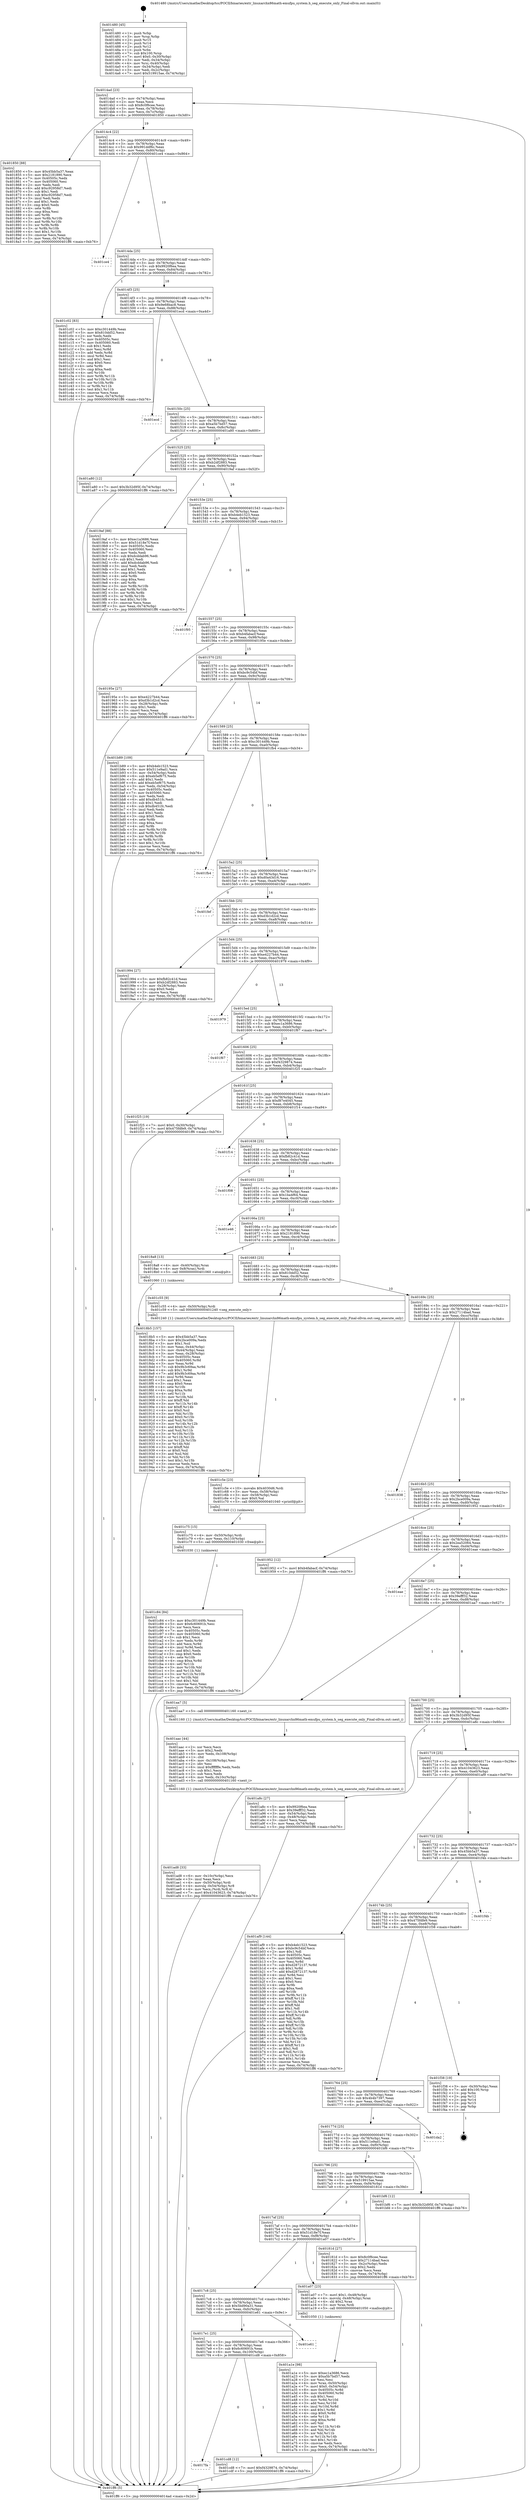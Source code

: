 digraph "0x401480" {
  label = "0x401480 (/mnt/c/Users/mathe/Desktop/tcc/POCII/binaries/extr_linuxarchx86math-emufpu_system.h_seg_execute_only_Final-ollvm.out::main(0))"
  labelloc = "t"
  node[shape=record]

  Entry [label="",width=0.3,height=0.3,shape=circle,fillcolor=black,style=filled]
  "0x4014ad" [label="{
     0x4014ad [23]\l
     | [instrs]\l
     &nbsp;&nbsp;0x4014ad \<+3\>: mov -0x74(%rbp),%eax\l
     &nbsp;&nbsp;0x4014b0 \<+2\>: mov %eax,%ecx\l
     &nbsp;&nbsp;0x4014b2 \<+6\>: sub $0x8c0f6cee,%ecx\l
     &nbsp;&nbsp;0x4014b8 \<+3\>: mov %eax,-0x78(%rbp)\l
     &nbsp;&nbsp;0x4014bb \<+3\>: mov %ecx,-0x7c(%rbp)\l
     &nbsp;&nbsp;0x4014be \<+6\>: je 0000000000401850 \<main+0x3d0\>\l
  }"]
  "0x401850" [label="{
     0x401850 [88]\l
     | [instrs]\l
     &nbsp;&nbsp;0x401850 \<+5\>: mov $0x45bb5a37,%eax\l
     &nbsp;&nbsp;0x401855 \<+5\>: mov $0x2181890,%ecx\l
     &nbsp;&nbsp;0x40185a \<+7\>: mov 0x40505c,%edx\l
     &nbsp;&nbsp;0x401861 \<+7\>: mov 0x405060,%esi\l
     &nbsp;&nbsp;0x401868 \<+2\>: mov %edx,%edi\l
     &nbsp;&nbsp;0x40186a \<+6\>: add $0xc92958d7,%edi\l
     &nbsp;&nbsp;0x401870 \<+3\>: sub $0x1,%edi\l
     &nbsp;&nbsp;0x401873 \<+6\>: sub $0xc92958d7,%edi\l
     &nbsp;&nbsp;0x401879 \<+3\>: imul %edi,%edx\l
     &nbsp;&nbsp;0x40187c \<+3\>: and $0x1,%edx\l
     &nbsp;&nbsp;0x40187f \<+3\>: cmp $0x0,%edx\l
     &nbsp;&nbsp;0x401882 \<+4\>: sete %r8b\l
     &nbsp;&nbsp;0x401886 \<+3\>: cmp $0xa,%esi\l
     &nbsp;&nbsp;0x401889 \<+4\>: setl %r9b\l
     &nbsp;&nbsp;0x40188d \<+3\>: mov %r8b,%r10b\l
     &nbsp;&nbsp;0x401890 \<+3\>: and %r9b,%r10b\l
     &nbsp;&nbsp;0x401893 \<+3\>: xor %r9b,%r8b\l
     &nbsp;&nbsp;0x401896 \<+3\>: or %r8b,%r10b\l
     &nbsp;&nbsp;0x401899 \<+4\>: test $0x1,%r10b\l
     &nbsp;&nbsp;0x40189d \<+3\>: cmovne %ecx,%eax\l
     &nbsp;&nbsp;0x4018a0 \<+3\>: mov %eax,-0x74(%rbp)\l
     &nbsp;&nbsp;0x4018a3 \<+5\>: jmp 0000000000401ff6 \<main+0xb76\>\l
  }"]
  "0x4014c4" [label="{
     0x4014c4 [22]\l
     | [instrs]\l
     &nbsp;&nbsp;0x4014c4 \<+5\>: jmp 00000000004014c9 \<main+0x49\>\l
     &nbsp;&nbsp;0x4014c9 \<+3\>: mov -0x78(%rbp),%eax\l
     &nbsp;&nbsp;0x4014cc \<+5\>: sub $0x991ddf6c,%eax\l
     &nbsp;&nbsp;0x4014d1 \<+3\>: mov %eax,-0x80(%rbp)\l
     &nbsp;&nbsp;0x4014d4 \<+6\>: je 0000000000401ce4 \<main+0x864\>\l
  }"]
  Exit [label="",width=0.3,height=0.3,shape=circle,fillcolor=black,style=filled,peripheries=2]
  "0x401ce4" [label="{
     0x401ce4\l
  }", style=dashed]
  "0x4014da" [label="{
     0x4014da [25]\l
     | [instrs]\l
     &nbsp;&nbsp;0x4014da \<+5\>: jmp 00000000004014df \<main+0x5f\>\l
     &nbsp;&nbsp;0x4014df \<+3\>: mov -0x78(%rbp),%eax\l
     &nbsp;&nbsp;0x4014e2 \<+5\>: sub $0x9920f6ea,%eax\l
     &nbsp;&nbsp;0x4014e7 \<+6\>: mov %eax,-0x84(%rbp)\l
     &nbsp;&nbsp;0x4014ed \<+6\>: je 0000000000401c02 \<main+0x782\>\l
  }"]
  "0x4017fa" [label="{
     0x4017fa\l
  }", style=dashed]
  "0x401c02" [label="{
     0x401c02 [83]\l
     | [instrs]\l
     &nbsp;&nbsp;0x401c02 \<+5\>: mov $0xc301449b,%eax\l
     &nbsp;&nbsp;0x401c07 \<+5\>: mov $0x810dd52,%ecx\l
     &nbsp;&nbsp;0x401c0c \<+2\>: xor %edx,%edx\l
     &nbsp;&nbsp;0x401c0e \<+7\>: mov 0x40505c,%esi\l
     &nbsp;&nbsp;0x401c15 \<+7\>: mov 0x405060,%edi\l
     &nbsp;&nbsp;0x401c1c \<+3\>: sub $0x1,%edx\l
     &nbsp;&nbsp;0x401c1f \<+3\>: mov %esi,%r8d\l
     &nbsp;&nbsp;0x401c22 \<+3\>: add %edx,%r8d\l
     &nbsp;&nbsp;0x401c25 \<+4\>: imul %r8d,%esi\l
     &nbsp;&nbsp;0x401c29 \<+3\>: and $0x1,%esi\l
     &nbsp;&nbsp;0x401c2c \<+3\>: cmp $0x0,%esi\l
     &nbsp;&nbsp;0x401c2f \<+4\>: sete %r9b\l
     &nbsp;&nbsp;0x401c33 \<+3\>: cmp $0xa,%edi\l
     &nbsp;&nbsp;0x401c36 \<+4\>: setl %r10b\l
     &nbsp;&nbsp;0x401c3a \<+3\>: mov %r9b,%r11b\l
     &nbsp;&nbsp;0x401c3d \<+3\>: and %r10b,%r11b\l
     &nbsp;&nbsp;0x401c40 \<+3\>: xor %r10b,%r9b\l
     &nbsp;&nbsp;0x401c43 \<+3\>: or %r9b,%r11b\l
     &nbsp;&nbsp;0x401c46 \<+4\>: test $0x1,%r11b\l
     &nbsp;&nbsp;0x401c4a \<+3\>: cmovne %ecx,%eax\l
     &nbsp;&nbsp;0x401c4d \<+3\>: mov %eax,-0x74(%rbp)\l
     &nbsp;&nbsp;0x401c50 \<+5\>: jmp 0000000000401ff6 \<main+0xb76\>\l
  }"]
  "0x4014f3" [label="{
     0x4014f3 [25]\l
     | [instrs]\l
     &nbsp;&nbsp;0x4014f3 \<+5\>: jmp 00000000004014f8 \<main+0x78\>\l
     &nbsp;&nbsp;0x4014f8 \<+3\>: mov -0x78(%rbp),%eax\l
     &nbsp;&nbsp;0x4014fb \<+5\>: sub $0x9e68bac8,%eax\l
     &nbsp;&nbsp;0x401500 \<+6\>: mov %eax,-0x88(%rbp)\l
     &nbsp;&nbsp;0x401506 \<+6\>: je 0000000000401ecd \<main+0xa4d\>\l
  }"]
  "0x401cd8" [label="{
     0x401cd8 [12]\l
     | [instrs]\l
     &nbsp;&nbsp;0x401cd8 \<+7\>: movl $0xf4329874,-0x74(%rbp)\l
     &nbsp;&nbsp;0x401cdf \<+5\>: jmp 0000000000401ff6 \<main+0xb76\>\l
  }"]
  "0x401ecd" [label="{
     0x401ecd\l
  }", style=dashed]
  "0x40150c" [label="{
     0x40150c [25]\l
     | [instrs]\l
     &nbsp;&nbsp;0x40150c \<+5\>: jmp 0000000000401511 \<main+0x91\>\l
     &nbsp;&nbsp;0x401511 \<+3\>: mov -0x78(%rbp),%eax\l
     &nbsp;&nbsp;0x401514 \<+5\>: sub $0xa5b7bd57,%eax\l
     &nbsp;&nbsp;0x401519 \<+6\>: mov %eax,-0x8c(%rbp)\l
     &nbsp;&nbsp;0x40151f \<+6\>: je 0000000000401a80 \<main+0x600\>\l
  }"]
  "0x4017e1" [label="{
     0x4017e1 [25]\l
     | [instrs]\l
     &nbsp;&nbsp;0x4017e1 \<+5\>: jmp 00000000004017e6 \<main+0x366\>\l
     &nbsp;&nbsp;0x4017e6 \<+3\>: mov -0x78(%rbp),%eax\l
     &nbsp;&nbsp;0x4017e9 \<+5\>: sub $0x6c60691b,%eax\l
     &nbsp;&nbsp;0x4017ee \<+6\>: mov %eax,-0x100(%rbp)\l
     &nbsp;&nbsp;0x4017f4 \<+6\>: je 0000000000401cd8 \<main+0x858\>\l
  }"]
  "0x401a80" [label="{
     0x401a80 [12]\l
     | [instrs]\l
     &nbsp;&nbsp;0x401a80 \<+7\>: movl $0x3b32d95f,-0x74(%rbp)\l
     &nbsp;&nbsp;0x401a87 \<+5\>: jmp 0000000000401ff6 \<main+0xb76\>\l
  }"]
  "0x401525" [label="{
     0x401525 [25]\l
     | [instrs]\l
     &nbsp;&nbsp;0x401525 \<+5\>: jmp 000000000040152a \<main+0xaa\>\l
     &nbsp;&nbsp;0x40152a \<+3\>: mov -0x78(%rbp),%eax\l
     &nbsp;&nbsp;0x40152d \<+5\>: sub $0xb2df2883,%eax\l
     &nbsp;&nbsp;0x401532 \<+6\>: mov %eax,-0x90(%rbp)\l
     &nbsp;&nbsp;0x401538 \<+6\>: je 00000000004019af \<main+0x52f\>\l
  }"]
  "0x401e61" [label="{
     0x401e61\l
  }", style=dashed]
  "0x4019af" [label="{
     0x4019af [88]\l
     | [instrs]\l
     &nbsp;&nbsp;0x4019af \<+5\>: mov $0xec1a3686,%eax\l
     &nbsp;&nbsp;0x4019b4 \<+5\>: mov $0x51d18e7f,%ecx\l
     &nbsp;&nbsp;0x4019b9 \<+7\>: mov 0x40505c,%edx\l
     &nbsp;&nbsp;0x4019c0 \<+7\>: mov 0x405060,%esi\l
     &nbsp;&nbsp;0x4019c7 \<+2\>: mov %edx,%edi\l
     &nbsp;&nbsp;0x4019c9 \<+6\>: sub $0xdcddab96,%edi\l
     &nbsp;&nbsp;0x4019cf \<+3\>: sub $0x1,%edi\l
     &nbsp;&nbsp;0x4019d2 \<+6\>: add $0xdcddab96,%edi\l
     &nbsp;&nbsp;0x4019d8 \<+3\>: imul %edi,%edx\l
     &nbsp;&nbsp;0x4019db \<+3\>: and $0x1,%edx\l
     &nbsp;&nbsp;0x4019de \<+3\>: cmp $0x0,%edx\l
     &nbsp;&nbsp;0x4019e1 \<+4\>: sete %r8b\l
     &nbsp;&nbsp;0x4019e5 \<+3\>: cmp $0xa,%esi\l
     &nbsp;&nbsp;0x4019e8 \<+4\>: setl %r9b\l
     &nbsp;&nbsp;0x4019ec \<+3\>: mov %r8b,%r10b\l
     &nbsp;&nbsp;0x4019ef \<+3\>: and %r9b,%r10b\l
     &nbsp;&nbsp;0x4019f2 \<+3\>: xor %r9b,%r8b\l
     &nbsp;&nbsp;0x4019f5 \<+3\>: or %r8b,%r10b\l
     &nbsp;&nbsp;0x4019f8 \<+4\>: test $0x1,%r10b\l
     &nbsp;&nbsp;0x4019fc \<+3\>: cmovne %ecx,%eax\l
     &nbsp;&nbsp;0x4019ff \<+3\>: mov %eax,-0x74(%rbp)\l
     &nbsp;&nbsp;0x401a02 \<+5\>: jmp 0000000000401ff6 \<main+0xb76\>\l
  }"]
  "0x40153e" [label="{
     0x40153e [25]\l
     | [instrs]\l
     &nbsp;&nbsp;0x40153e \<+5\>: jmp 0000000000401543 \<main+0xc3\>\l
     &nbsp;&nbsp;0x401543 \<+3\>: mov -0x78(%rbp),%eax\l
     &nbsp;&nbsp;0x401546 \<+5\>: sub $0xb4eb1523,%eax\l
     &nbsp;&nbsp;0x40154b \<+6\>: mov %eax,-0x94(%rbp)\l
     &nbsp;&nbsp;0x401551 \<+6\>: je 0000000000401f95 \<main+0xb15\>\l
  }"]
  "0x401c84" [label="{
     0x401c84 [84]\l
     | [instrs]\l
     &nbsp;&nbsp;0x401c84 \<+5\>: mov $0xc301449b,%eax\l
     &nbsp;&nbsp;0x401c89 \<+5\>: mov $0x6c60691b,%esi\l
     &nbsp;&nbsp;0x401c8e \<+2\>: xor %ecx,%ecx\l
     &nbsp;&nbsp;0x401c90 \<+7\>: mov 0x40505c,%edx\l
     &nbsp;&nbsp;0x401c97 \<+8\>: mov 0x405060,%r8d\l
     &nbsp;&nbsp;0x401c9f \<+3\>: sub $0x1,%ecx\l
     &nbsp;&nbsp;0x401ca2 \<+3\>: mov %edx,%r9d\l
     &nbsp;&nbsp;0x401ca5 \<+3\>: add %ecx,%r9d\l
     &nbsp;&nbsp;0x401ca8 \<+4\>: imul %r9d,%edx\l
     &nbsp;&nbsp;0x401cac \<+3\>: and $0x1,%edx\l
     &nbsp;&nbsp;0x401caf \<+3\>: cmp $0x0,%edx\l
     &nbsp;&nbsp;0x401cb2 \<+4\>: sete %r10b\l
     &nbsp;&nbsp;0x401cb6 \<+4\>: cmp $0xa,%r8d\l
     &nbsp;&nbsp;0x401cba \<+4\>: setl %r11b\l
     &nbsp;&nbsp;0x401cbe \<+3\>: mov %r10b,%bl\l
     &nbsp;&nbsp;0x401cc1 \<+3\>: and %r11b,%bl\l
     &nbsp;&nbsp;0x401cc4 \<+3\>: xor %r11b,%r10b\l
     &nbsp;&nbsp;0x401cc7 \<+3\>: or %r10b,%bl\l
     &nbsp;&nbsp;0x401cca \<+3\>: test $0x1,%bl\l
     &nbsp;&nbsp;0x401ccd \<+3\>: cmovne %esi,%eax\l
     &nbsp;&nbsp;0x401cd0 \<+3\>: mov %eax,-0x74(%rbp)\l
     &nbsp;&nbsp;0x401cd3 \<+5\>: jmp 0000000000401ff6 \<main+0xb76\>\l
  }"]
  "0x401f95" [label="{
     0x401f95\l
  }", style=dashed]
  "0x401557" [label="{
     0x401557 [25]\l
     | [instrs]\l
     &nbsp;&nbsp;0x401557 \<+5\>: jmp 000000000040155c \<main+0xdc\>\l
     &nbsp;&nbsp;0x40155c \<+3\>: mov -0x78(%rbp),%eax\l
     &nbsp;&nbsp;0x40155f \<+5\>: sub $0xb4fabacf,%eax\l
     &nbsp;&nbsp;0x401564 \<+6\>: mov %eax,-0x98(%rbp)\l
     &nbsp;&nbsp;0x40156a \<+6\>: je 000000000040195e \<main+0x4de\>\l
  }"]
  "0x401c75" [label="{
     0x401c75 [15]\l
     | [instrs]\l
     &nbsp;&nbsp;0x401c75 \<+4\>: mov -0x50(%rbp),%rdi\l
     &nbsp;&nbsp;0x401c79 \<+6\>: mov %eax,-0x110(%rbp)\l
     &nbsp;&nbsp;0x401c7f \<+5\>: call 0000000000401030 \<free@plt\>\l
     | [calls]\l
     &nbsp;&nbsp;0x401030 \{1\} (unknown)\l
  }"]
  "0x40195e" [label="{
     0x40195e [27]\l
     | [instrs]\l
     &nbsp;&nbsp;0x40195e \<+5\>: mov $0xe4227b44,%eax\l
     &nbsp;&nbsp;0x401963 \<+5\>: mov $0xd3b1d2cd,%ecx\l
     &nbsp;&nbsp;0x401968 \<+3\>: mov -0x28(%rbp),%edx\l
     &nbsp;&nbsp;0x40196b \<+3\>: cmp $0x1,%edx\l
     &nbsp;&nbsp;0x40196e \<+3\>: cmovl %ecx,%eax\l
     &nbsp;&nbsp;0x401971 \<+3\>: mov %eax,-0x74(%rbp)\l
     &nbsp;&nbsp;0x401974 \<+5\>: jmp 0000000000401ff6 \<main+0xb76\>\l
  }"]
  "0x401570" [label="{
     0x401570 [25]\l
     | [instrs]\l
     &nbsp;&nbsp;0x401570 \<+5\>: jmp 0000000000401575 \<main+0xf5\>\l
     &nbsp;&nbsp;0x401575 \<+3\>: mov -0x78(%rbp),%eax\l
     &nbsp;&nbsp;0x401578 \<+5\>: sub $0xbc9c54bf,%eax\l
     &nbsp;&nbsp;0x40157d \<+6\>: mov %eax,-0x9c(%rbp)\l
     &nbsp;&nbsp;0x401583 \<+6\>: je 0000000000401b89 \<main+0x709\>\l
  }"]
  "0x401c5e" [label="{
     0x401c5e [23]\l
     | [instrs]\l
     &nbsp;&nbsp;0x401c5e \<+10\>: movabs $0x4030d6,%rdi\l
     &nbsp;&nbsp;0x401c68 \<+3\>: mov %eax,-0x58(%rbp)\l
     &nbsp;&nbsp;0x401c6b \<+3\>: mov -0x58(%rbp),%esi\l
     &nbsp;&nbsp;0x401c6e \<+2\>: mov $0x0,%al\l
     &nbsp;&nbsp;0x401c70 \<+5\>: call 0000000000401040 \<printf@plt\>\l
     | [calls]\l
     &nbsp;&nbsp;0x401040 \{1\} (unknown)\l
  }"]
  "0x401b89" [label="{
     0x401b89 [109]\l
     | [instrs]\l
     &nbsp;&nbsp;0x401b89 \<+5\>: mov $0xb4eb1523,%eax\l
     &nbsp;&nbsp;0x401b8e \<+5\>: mov $0x511e9ad1,%ecx\l
     &nbsp;&nbsp;0x401b93 \<+3\>: mov -0x54(%rbp),%edx\l
     &nbsp;&nbsp;0x401b96 \<+6\>: sub $0xeb5ef675,%edx\l
     &nbsp;&nbsp;0x401b9c \<+3\>: add $0x1,%edx\l
     &nbsp;&nbsp;0x401b9f \<+6\>: add $0xeb5ef675,%edx\l
     &nbsp;&nbsp;0x401ba5 \<+3\>: mov %edx,-0x54(%rbp)\l
     &nbsp;&nbsp;0x401ba8 \<+7\>: mov 0x40505c,%edx\l
     &nbsp;&nbsp;0x401baf \<+7\>: mov 0x405060,%esi\l
     &nbsp;&nbsp;0x401bb6 \<+2\>: mov %edx,%edi\l
     &nbsp;&nbsp;0x401bb8 \<+6\>: add $0xdb451fc,%edi\l
     &nbsp;&nbsp;0x401bbe \<+3\>: sub $0x1,%edi\l
     &nbsp;&nbsp;0x401bc1 \<+6\>: sub $0xdb451fc,%edi\l
     &nbsp;&nbsp;0x401bc7 \<+3\>: imul %edi,%edx\l
     &nbsp;&nbsp;0x401bca \<+3\>: and $0x1,%edx\l
     &nbsp;&nbsp;0x401bcd \<+3\>: cmp $0x0,%edx\l
     &nbsp;&nbsp;0x401bd0 \<+4\>: sete %r8b\l
     &nbsp;&nbsp;0x401bd4 \<+3\>: cmp $0xa,%esi\l
     &nbsp;&nbsp;0x401bd7 \<+4\>: setl %r9b\l
     &nbsp;&nbsp;0x401bdb \<+3\>: mov %r8b,%r10b\l
     &nbsp;&nbsp;0x401bde \<+3\>: and %r9b,%r10b\l
     &nbsp;&nbsp;0x401be1 \<+3\>: xor %r9b,%r8b\l
     &nbsp;&nbsp;0x401be4 \<+3\>: or %r8b,%r10b\l
     &nbsp;&nbsp;0x401be7 \<+4\>: test $0x1,%r10b\l
     &nbsp;&nbsp;0x401beb \<+3\>: cmovne %ecx,%eax\l
     &nbsp;&nbsp;0x401bee \<+3\>: mov %eax,-0x74(%rbp)\l
     &nbsp;&nbsp;0x401bf1 \<+5\>: jmp 0000000000401ff6 \<main+0xb76\>\l
  }"]
  "0x401589" [label="{
     0x401589 [25]\l
     | [instrs]\l
     &nbsp;&nbsp;0x401589 \<+5\>: jmp 000000000040158e \<main+0x10e\>\l
     &nbsp;&nbsp;0x40158e \<+3\>: mov -0x78(%rbp),%eax\l
     &nbsp;&nbsp;0x401591 \<+5\>: sub $0xc301449b,%eax\l
     &nbsp;&nbsp;0x401596 \<+6\>: mov %eax,-0xa0(%rbp)\l
     &nbsp;&nbsp;0x40159c \<+6\>: je 0000000000401fb4 \<main+0xb34\>\l
  }"]
  "0x401ad8" [label="{
     0x401ad8 [33]\l
     | [instrs]\l
     &nbsp;&nbsp;0x401ad8 \<+6\>: mov -0x10c(%rbp),%ecx\l
     &nbsp;&nbsp;0x401ade \<+3\>: imul %eax,%ecx\l
     &nbsp;&nbsp;0x401ae1 \<+4\>: mov -0x50(%rbp),%rdi\l
     &nbsp;&nbsp;0x401ae5 \<+4\>: movslq -0x54(%rbp),%r8\l
     &nbsp;&nbsp;0x401ae9 \<+4\>: mov %ecx,(%rdi,%r8,4)\l
     &nbsp;&nbsp;0x401aed \<+7\>: movl $0x41043623,-0x74(%rbp)\l
     &nbsp;&nbsp;0x401af4 \<+5\>: jmp 0000000000401ff6 \<main+0xb76\>\l
  }"]
  "0x401fb4" [label="{
     0x401fb4\l
  }", style=dashed]
  "0x4015a2" [label="{
     0x4015a2 [25]\l
     | [instrs]\l
     &nbsp;&nbsp;0x4015a2 \<+5\>: jmp 00000000004015a7 \<main+0x127\>\l
     &nbsp;&nbsp;0x4015a7 \<+3\>: mov -0x78(%rbp),%eax\l
     &nbsp;&nbsp;0x4015aa \<+5\>: sub $0xd0a43d16,%eax\l
     &nbsp;&nbsp;0x4015af \<+6\>: mov %eax,-0xa4(%rbp)\l
     &nbsp;&nbsp;0x4015b5 \<+6\>: je 0000000000401fef \<main+0xb6f\>\l
  }"]
  "0x401aac" [label="{
     0x401aac [44]\l
     | [instrs]\l
     &nbsp;&nbsp;0x401aac \<+2\>: xor %ecx,%ecx\l
     &nbsp;&nbsp;0x401aae \<+5\>: mov $0x2,%edx\l
     &nbsp;&nbsp;0x401ab3 \<+6\>: mov %edx,-0x108(%rbp)\l
     &nbsp;&nbsp;0x401ab9 \<+1\>: cltd\l
     &nbsp;&nbsp;0x401aba \<+6\>: mov -0x108(%rbp),%esi\l
     &nbsp;&nbsp;0x401ac0 \<+2\>: idiv %esi\l
     &nbsp;&nbsp;0x401ac2 \<+6\>: imul $0xfffffffe,%edx,%edx\l
     &nbsp;&nbsp;0x401ac8 \<+3\>: sub $0x1,%ecx\l
     &nbsp;&nbsp;0x401acb \<+2\>: sub %ecx,%edx\l
     &nbsp;&nbsp;0x401acd \<+6\>: mov %edx,-0x10c(%rbp)\l
     &nbsp;&nbsp;0x401ad3 \<+5\>: call 0000000000401160 \<next_i\>\l
     | [calls]\l
     &nbsp;&nbsp;0x401160 \{1\} (/mnt/c/Users/mathe/Desktop/tcc/POCII/binaries/extr_linuxarchx86math-emufpu_system.h_seg_execute_only_Final-ollvm.out::next_i)\l
  }"]
  "0x401fef" [label="{
     0x401fef\l
  }", style=dashed]
  "0x4015bb" [label="{
     0x4015bb [25]\l
     | [instrs]\l
     &nbsp;&nbsp;0x4015bb \<+5\>: jmp 00000000004015c0 \<main+0x140\>\l
     &nbsp;&nbsp;0x4015c0 \<+3\>: mov -0x78(%rbp),%eax\l
     &nbsp;&nbsp;0x4015c3 \<+5\>: sub $0xd3b1d2cd,%eax\l
     &nbsp;&nbsp;0x4015c8 \<+6\>: mov %eax,-0xa8(%rbp)\l
     &nbsp;&nbsp;0x4015ce \<+6\>: je 0000000000401994 \<main+0x514\>\l
  }"]
  "0x401a1e" [label="{
     0x401a1e [98]\l
     | [instrs]\l
     &nbsp;&nbsp;0x401a1e \<+5\>: mov $0xec1a3686,%ecx\l
     &nbsp;&nbsp;0x401a23 \<+5\>: mov $0xa5b7bd57,%edx\l
     &nbsp;&nbsp;0x401a28 \<+2\>: xor %esi,%esi\l
     &nbsp;&nbsp;0x401a2a \<+4\>: mov %rax,-0x50(%rbp)\l
     &nbsp;&nbsp;0x401a2e \<+7\>: movl $0x0,-0x54(%rbp)\l
     &nbsp;&nbsp;0x401a35 \<+8\>: mov 0x40505c,%r8d\l
     &nbsp;&nbsp;0x401a3d \<+8\>: mov 0x405060,%r9d\l
     &nbsp;&nbsp;0x401a45 \<+3\>: sub $0x1,%esi\l
     &nbsp;&nbsp;0x401a48 \<+3\>: mov %r8d,%r10d\l
     &nbsp;&nbsp;0x401a4b \<+3\>: add %esi,%r10d\l
     &nbsp;&nbsp;0x401a4e \<+4\>: imul %r10d,%r8d\l
     &nbsp;&nbsp;0x401a52 \<+4\>: and $0x1,%r8d\l
     &nbsp;&nbsp;0x401a56 \<+4\>: cmp $0x0,%r8d\l
     &nbsp;&nbsp;0x401a5a \<+4\>: sete %r11b\l
     &nbsp;&nbsp;0x401a5e \<+4\>: cmp $0xa,%r9d\l
     &nbsp;&nbsp;0x401a62 \<+3\>: setl %bl\l
     &nbsp;&nbsp;0x401a65 \<+3\>: mov %r11b,%r14b\l
     &nbsp;&nbsp;0x401a68 \<+3\>: and %bl,%r14b\l
     &nbsp;&nbsp;0x401a6b \<+3\>: xor %bl,%r11b\l
     &nbsp;&nbsp;0x401a6e \<+3\>: or %r11b,%r14b\l
     &nbsp;&nbsp;0x401a71 \<+4\>: test $0x1,%r14b\l
     &nbsp;&nbsp;0x401a75 \<+3\>: cmovne %edx,%ecx\l
     &nbsp;&nbsp;0x401a78 \<+3\>: mov %ecx,-0x74(%rbp)\l
     &nbsp;&nbsp;0x401a7b \<+5\>: jmp 0000000000401ff6 \<main+0xb76\>\l
  }"]
  "0x401994" [label="{
     0x401994 [27]\l
     | [instrs]\l
     &nbsp;&nbsp;0x401994 \<+5\>: mov $0xfb82c41d,%eax\l
     &nbsp;&nbsp;0x401999 \<+5\>: mov $0xb2df2883,%ecx\l
     &nbsp;&nbsp;0x40199e \<+3\>: mov -0x28(%rbp),%edx\l
     &nbsp;&nbsp;0x4019a1 \<+3\>: cmp $0x0,%edx\l
     &nbsp;&nbsp;0x4019a4 \<+3\>: cmove %ecx,%eax\l
     &nbsp;&nbsp;0x4019a7 \<+3\>: mov %eax,-0x74(%rbp)\l
     &nbsp;&nbsp;0x4019aa \<+5\>: jmp 0000000000401ff6 \<main+0xb76\>\l
  }"]
  "0x4015d4" [label="{
     0x4015d4 [25]\l
     | [instrs]\l
     &nbsp;&nbsp;0x4015d4 \<+5\>: jmp 00000000004015d9 \<main+0x159\>\l
     &nbsp;&nbsp;0x4015d9 \<+3\>: mov -0x78(%rbp),%eax\l
     &nbsp;&nbsp;0x4015dc \<+5\>: sub $0xe4227b44,%eax\l
     &nbsp;&nbsp;0x4015e1 \<+6\>: mov %eax,-0xac(%rbp)\l
     &nbsp;&nbsp;0x4015e7 \<+6\>: je 0000000000401979 \<main+0x4f9\>\l
  }"]
  "0x4017c8" [label="{
     0x4017c8 [25]\l
     | [instrs]\l
     &nbsp;&nbsp;0x4017c8 \<+5\>: jmp 00000000004017cd \<main+0x34d\>\l
     &nbsp;&nbsp;0x4017cd \<+3\>: mov -0x78(%rbp),%eax\l
     &nbsp;&nbsp;0x4017d0 \<+5\>: sub $0x5bd90a31,%eax\l
     &nbsp;&nbsp;0x4017d5 \<+6\>: mov %eax,-0xfc(%rbp)\l
     &nbsp;&nbsp;0x4017db \<+6\>: je 0000000000401e61 \<main+0x9e1\>\l
  }"]
  "0x401979" [label="{
     0x401979\l
  }", style=dashed]
  "0x4015ed" [label="{
     0x4015ed [25]\l
     | [instrs]\l
     &nbsp;&nbsp;0x4015ed \<+5\>: jmp 00000000004015f2 \<main+0x172\>\l
     &nbsp;&nbsp;0x4015f2 \<+3\>: mov -0x78(%rbp),%eax\l
     &nbsp;&nbsp;0x4015f5 \<+5\>: sub $0xec1a3686,%eax\l
     &nbsp;&nbsp;0x4015fa \<+6\>: mov %eax,-0xb0(%rbp)\l
     &nbsp;&nbsp;0x401600 \<+6\>: je 0000000000401f67 \<main+0xae7\>\l
  }"]
  "0x401a07" [label="{
     0x401a07 [23]\l
     | [instrs]\l
     &nbsp;&nbsp;0x401a07 \<+7\>: movl $0x1,-0x48(%rbp)\l
     &nbsp;&nbsp;0x401a0e \<+4\>: movslq -0x48(%rbp),%rax\l
     &nbsp;&nbsp;0x401a12 \<+4\>: shl $0x2,%rax\l
     &nbsp;&nbsp;0x401a16 \<+3\>: mov %rax,%rdi\l
     &nbsp;&nbsp;0x401a19 \<+5\>: call 0000000000401050 \<malloc@plt\>\l
     | [calls]\l
     &nbsp;&nbsp;0x401050 \{1\} (unknown)\l
  }"]
  "0x401f67" [label="{
     0x401f67\l
  }", style=dashed]
  "0x401606" [label="{
     0x401606 [25]\l
     | [instrs]\l
     &nbsp;&nbsp;0x401606 \<+5\>: jmp 000000000040160b \<main+0x18b\>\l
     &nbsp;&nbsp;0x40160b \<+3\>: mov -0x78(%rbp),%eax\l
     &nbsp;&nbsp;0x40160e \<+5\>: sub $0xf4329874,%eax\l
     &nbsp;&nbsp;0x401613 \<+6\>: mov %eax,-0xb4(%rbp)\l
     &nbsp;&nbsp;0x401619 \<+6\>: je 0000000000401f25 \<main+0xaa5\>\l
  }"]
  "0x4018b5" [label="{
     0x4018b5 [157]\l
     | [instrs]\l
     &nbsp;&nbsp;0x4018b5 \<+5\>: mov $0x45bb5a37,%ecx\l
     &nbsp;&nbsp;0x4018ba \<+5\>: mov $0x2bce009a,%edx\l
     &nbsp;&nbsp;0x4018bf \<+3\>: mov $0x1,%sil\l
     &nbsp;&nbsp;0x4018c2 \<+3\>: mov %eax,-0x44(%rbp)\l
     &nbsp;&nbsp;0x4018c5 \<+3\>: mov -0x44(%rbp),%eax\l
     &nbsp;&nbsp;0x4018c8 \<+3\>: mov %eax,-0x28(%rbp)\l
     &nbsp;&nbsp;0x4018cb \<+7\>: mov 0x40505c,%eax\l
     &nbsp;&nbsp;0x4018d2 \<+8\>: mov 0x405060,%r8d\l
     &nbsp;&nbsp;0x4018da \<+3\>: mov %eax,%r9d\l
     &nbsp;&nbsp;0x4018dd \<+7\>: sub $0x9b3c69aa,%r9d\l
     &nbsp;&nbsp;0x4018e4 \<+4\>: sub $0x1,%r9d\l
     &nbsp;&nbsp;0x4018e8 \<+7\>: add $0x9b3c69aa,%r9d\l
     &nbsp;&nbsp;0x4018ef \<+4\>: imul %r9d,%eax\l
     &nbsp;&nbsp;0x4018f3 \<+3\>: and $0x1,%eax\l
     &nbsp;&nbsp;0x4018f6 \<+3\>: cmp $0x0,%eax\l
     &nbsp;&nbsp;0x4018f9 \<+4\>: sete %r10b\l
     &nbsp;&nbsp;0x4018fd \<+4\>: cmp $0xa,%r8d\l
     &nbsp;&nbsp;0x401901 \<+4\>: setl %r11b\l
     &nbsp;&nbsp;0x401905 \<+3\>: mov %r10b,%bl\l
     &nbsp;&nbsp;0x401908 \<+3\>: xor $0xff,%bl\l
     &nbsp;&nbsp;0x40190b \<+3\>: mov %r11b,%r14b\l
     &nbsp;&nbsp;0x40190e \<+4\>: xor $0xff,%r14b\l
     &nbsp;&nbsp;0x401912 \<+4\>: xor $0x0,%sil\l
     &nbsp;&nbsp;0x401916 \<+3\>: mov %bl,%r15b\l
     &nbsp;&nbsp;0x401919 \<+4\>: and $0x0,%r15b\l
     &nbsp;&nbsp;0x40191d \<+3\>: and %sil,%r10b\l
     &nbsp;&nbsp;0x401920 \<+3\>: mov %r14b,%r12b\l
     &nbsp;&nbsp;0x401923 \<+4\>: and $0x0,%r12b\l
     &nbsp;&nbsp;0x401927 \<+3\>: and %sil,%r11b\l
     &nbsp;&nbsp;0x40192a \<+3\>: or %r10b,%r15b\l
     &nbsp;&nbsp;0x40192d \<+3\>: or %r11b,%r12b\l
     &nbsp;&nbsp;0x401930 \<+3\>: xor %r12b,%r15b\l
     &nbsp;&nbsp;0x401933 \<+3\>: or %r14b,%bl\l
     &nbsp;&nbsp;0x401936 \<+3\>: xor $0xff,%bl\l
     &nbsp;&nbsp;0x401939 \<+4\>: or $0x0,%sil\l
     &nbsp;&nbsp;0x40193d \<+3\>: and %sil,%bl\l
     &nbsp;&nbsp;0x401940 \<+3\>: or %bl,%r15b\l
     &nbsp;&nbsp;0x401943 \<+4\>: test $0x1,%r15b\l
     &nbsp;&nbsp;0x401947 \<+3\>: cmovne %edx,%ecx\l
     &nbsp;&nbsp;0x40194a \<+3\>: mov %ecx,-0x74(%rbp)\l
     &nbsp;&nbsp;0x40194d \<+5\>: jmp 0000000000401ff6 \<main+0xb76\>\l
  }"]
  "0x401f25" [label="{
     0x401f25 [19]\l
     | [instrs]\l
     &nbsp;&nbsp;0x401f25 \<+7\>: movl $0x0,-0x30(%rbp)\l
     &nbsp;&nbsp;0x401f2c \<+7\>: movl $0x475fdfe9,-0x74(%rbp)\l
     &nbsp;&nbsp;0x401f33 \<+5\>: jmp 0000000000401ff6 \<main+0xb76\>\l
  }"]
  "0x40161f" [label="{
     0x40161f [25]\l
     | [instrs]\l
     &nbsp;&nbsp;0x40161f \<+5\>: jmp 0000000000401624 \<main+0x1a4\>\l
     &nbsp;&nbsp;0x401624 \<+3\>: mov -0x78(%rbp),%eax\l
     &nbsp;&nbsp;0x401627 \<+5\>: sub $0xf87e4045,%eax\l
     &nbsp;&nbsp;0x40162c \<+6\>: mov %eax,-0xb8(%rbp)\l
     &nbsp;&nbsp;0x401632 \<+6\>: je 0000000000401f14 \<main+0xa94\>\l
  }"]
  "0x401480" [label="{
     0x401480 [45]\l
     | [instrs]\l
     &nbsp;&nbsp;0x401480 \<+1\>: push %rbp\l
     &nbsp;&nbsp;0x401481 \<+3\>: mov %rsp,%rbp\l
     &nbsp;&nbsp;0x401484 \<+2\>: push %r15\l
     &nbsp;&nbsp;0x401486 \<+2\>: push %r14\l
     &nbsp;&nbsp;0x401488 \<+2\>: push %r12\l
     &nbsp;&nbsp;0x40148a \<+1\>: push %rbx\l
     &nbsp;&nbsp;0x40148b \<+7\>: sub $0x100,%rsp\l
     &nbsp;&nbsp;0x401492 \<+7\>: movl $0x0,-0x30(%rbp)\l
     &nbsp;&nbsp;0x401499 \<+3\>: mov %edi,-0x34(%rbp)\l
     &nbsp;&nbsp;0x40149c \<+4\>: mov %rsi,-0x40(%rbp)\l
     &nbsp;&nbsp;0x4014a0 \<+3\>: mov -0x34(%rbp),%edi\l
     &nbsp;&nbsp;0x4014a3 \<+3\>: mov %edi,-0x2c(%rbp)\l
     &nbsp;&nbsp;0x4014a6 \<+7\>: movl $0x519915ae,-0x74(%rbp)\l
  }"]
  "0x401f14" [label="{
     0x401f14\l
  }", style=dashed]
  "0x401638" [label="{
     0x401638 [25]\l
     | [instrs]\l
     &nbsp;&nbsp;0x401638 \<+5\>: jmp 000000000040163d \<main+0x1bd\>\l
     &nbsp;&nbsp;0x40163d \<+3\>: mov -0x78(%rbp),%eax\l
     &nbsp;&nbsp;0x401640 \<+5\>: sub $0xfb82c41d,%eax\l
     &nbsp;&nbsp;0x401645 \<+6\>: mov %eax,-0xbc(%rbp)\l
     &nbsp;&nbsp;0x40164b \<+6\>: je 0000000000401f08 \<main+0xa88\>\l
  }"]
  "0x401ff6" [label="{
     0x401ff6 [5]\l
     | [instrs]\l
     &nbsp;&nbsp;0x401ff6 \<+5\>: jmp 00000000004014ad \<main+0x2d\>\l
  }"]
  "0x401f08" [label="{
     0x401f08\l
  }", style=dashed]
  "0x401651" [label="{
     0x401651 [25]\l
     | [instrs]\l
     &nbsp;&nbsp;0x401651 \<+5\>: jmp 0000000000401656 \<main+0x1d6\>\l
     &nbsp;&nbsp;0x401656 \<+3\>: mov -0x78(%rbp),%eax\l
     &nbsp;&nbsp;0x401659 \<+5\>: sub $0x1ba4f64,%eax\l
     &nbsp;&nbsp;0x40165e \<+6\>: mov %eax,-0xc0(%rbp)\l
     &nbsp;&nbsp;0x401664 \<+6\>: je 0000000000401e46 \<main+0x9c6\>\l
  }"]
  "0x4017af" [label="{
     0x4017af [25]\l
     | [instrs]\l
     &nbsp;&nbsp;0x4017af \<+5\>: jmp 00000000004017b4 \<main+0x334\>\l
     &nbsp;&nbsp;0x4017b4 \<+3\>: mov -0x78(%rbp),%eax\l
     &nbsp;&nbsp;0x4017b7 \<+5\>: sub $0x51d18e7f,%eax\l
     &nbsp;&nbsp;0x4017bc \<+6\>: mov %eax,-0xf8(%rbp)\l
     &nbsp;&nbsp;0x4017c2 \<+6\>: je 0000000000401a07 \<main+0x587\>\l
  }"]
  "0x401e46" [label="{
     0x401e46\l
  }", style=dashed]
  "0x40166a" [label="{
     0x40166a [25]\l
     | [instrs]\l
     &nbsp;&nbsp;0x40166a \<+5\>: jmp 000000000040166f \<main+0x1ef\>\l
     &nbsp;&nbsp;0x40166f \<+3\>: mov -0x78(%rbp),%eax\l
     &nbsp;&nbsp;0x401672 \<+5\>: sub $0x2181890,%eax\l
     &nbsp;&nbsp;0x401677 \<+6\>: mov %eax,-0xc4(%rbp)\l
     &nbsp;&nbsp;0x40167d \<+6\>: je 00000000004018a8 \<main+0x428\>\l
  }"]
  "0x40181d" [label="{
     0x40181d [27]\l
     | [instrs]\l
     &nbsp;&nbsp;0x40181d \<+5\>: mov $0x8c0f6cee,%eax\l
     &nbsp;&nbsp;0x401822 \<+5\>: mov $0x27114bad,%ecx\l
     &nbsp;&nbsp;0x401827 \<+3\>: mov -0x2c(%rbp),%edx\l
     &nbsp;&nbsp;0x40182a \<+3\>: cmp $0x2,%edx\l
     &nbsp;&nbsp;0x40182d \<+3\>: cmovne %ecx,%eax\l
     &nbsp;&nbsp;0x401830 \<+3\>: mov %eax,-0x74(%rbp)\l
     &nbsp;&nbsp;0x401833 \<+5\>: jmp 0000000000401ff6 \<main+0xb76\>\l
  }"]
  "0x4018a8" [label="{
     0x4018a8 [13]\l
     | [instrs]\l
     &nbsp;&nbsp;0x4018a8 \<+4\>: mov -0x40(%rbp),%rax\l
     &nbsp;&nbsp;0x4018ac \<+4\>: mov 0x8(%rax),%rdi\l
     &nbsp;&nbsp;0x4018b0 \<+5\>: call 0000000000401060 \<atoi@plt\>\l
     | [calls]\l
     &nbsp;&nbsp;0x401060 \{1\} (unknown)\l
  }"]
  "0x401683" [label="{
     0x401683 [25]\l
     | [instrs]\l
     &nbsp;&nbsp;0x401683 \<+5\>: jmp 0000000000401688 \<main+0x208\>\l
     &nbsp;&nbsp;0x401688 \<+3\>: mov -0x78(%rbp),%eax\l
     &nbsp;&nbsp;0x40168b \<+5\>: sub $0x810dd52,%eax\l
     &nbsp;&nbsp;0x401690 \<+6\>: mov %eax,-0xc8(%rbp)\l
     &nbsp;&nbsp;0x401696 \<+6\>: je 0000000000401c55 \<main+0x7d5\>\l
  }"]
  "0x401796" [label="{
     0x401796 [25]\l
     | [instrs]\l
     &nbsp;&nbsp;0x401796 \<+5\>: jmp 000000000040179b \<main+0x31b\>\l
     &nbsp;&nbsp;0x40179b \<+3\>: mov -0x78(%rbp),%eax\l
     &nbsp;&nbsp;0x40179e \<+5\>: sub $0x519915ae,%eax\l
     &nbsp;&nbsp;0x4017a3 \<+6\>: mov %eax,-0xf4(%rbp)\l
     &nbsp;&nbsp;0x4017a9 \<+6\>: je 000000000040181d \<main+0x39d\>\l
  }"]
  "0x401c55" [label="{
     0x401c55 [9]\l
     | [instrs]\l
     &nbsp;&nbsp;0x401c55 \<+4\>: mov -0x50(%rbp),%rdi\l
     &nbsp;&nbsp;0x401c59 \<+5\>: call 0000000000401240 \<seg_execute_only\>\l
     | [calls]\l
     &nbsp;&nbsp;0x401240 \{1\} (/mnt/c/Users/mathe/Desktop/tcc/POCII/binaries/extr_linuxarchx86math-emufpu_system.h_seg_execute_only_Final-ollvm.out::seg_execute_only)\l
  }"]
  "0x40169c" [label="{
     0x40169c [25]\l
     | [instrs]\l
     &nbsp;&nbsp;0x40169c \<+5\>: jmp 00000000004016a1 \<main+0x221\>\l
     &nbsp;&nbsp;0x4016a1 \<+3\>: mov -0x78(%rbp),%eax\l
     &nbsp;&nbsp;0x4016a4 \<+5\>: sub $0x27114bad,%eax\l
     &nbsp;&nbsp;0x4016a9 \<+6\>: mov %eax,-0xcc(%rbp)\l
     &nbsp;&nbsp;0x4016af \<+6\>: je 0000000000401838 \<main+0x3b8\>\l
  }"]
  "0x401bf6" [label="{
     0x401bf6 [12]\l
     | [instrs]\l
     &nbsp;&nbsp;0x401bf6 \<+7\>: movl $0x3b32d95f,-0x74(%rbp)\l
     &nbsp;&nbsp;0x401bfd \<+5\>: jmp 0000000000401ff6 \<main+0xb76\>\l
  }"]
  "0x401838" [label="{
     0x401838\l
  }", style=dashed]
  "0x4016b5" [label="{
     0x4016b5 [25]\l
     | [instrs]\l
     &nbsp;&nbsp;0x4016b5 \<+5\>: jmp 00000000004016ba \<main+0x23a\>\l
     &nbsp;&nbsp;0x4016ba \<+3\>: mov -0x78(%rbp),%eax\l
     &nbsp;&nbsp;0x4016bd \<+5\>: sub $0x2bce009a,%eax\l
     &nbsp;&nbsp;0x4016c2 \<+6\>: mov %eax,-0xd0(%rbp)\l
     &nbsp;&nbsp;0x4016c8 \<+6\>: je 0000000000401952 \<main+0x4d2\>\l
  }"]
  "0x40177d" [label="{
     0x40177d [25]\l
     | [instrs]\l
     &nbsp;&nbsp;0x40177d \<+5\>: jmp 0000000000401782 \<main+0x302\>\l
     &nbsp;&nbsp;0x401782 \<+3\>: mov -0x78(%rbp),%eax\l
     &nbsp;&nbsp;0x401785 \<+5\>: sub $0x511e9ad1,%eax\l
     &nbsp;&nbsp;0x40178a \<+6\>: mov %eax,-0xf0(%rbp)\l
     &nbsp;&nbsp;0x401790 \<+6\>: je 0000000000401bf6 \<main+0x776\>\l
  }"]
  "0x401952" [label="{
     0x401952 [12]\l
     | [instrs]\l
     &nbsp;&nbsp;0x401952 \<+7\>: movl $0xb4fabacf,-0x74(%rbp)\l
     &nbsp;&nbsp;0x401959 \<+5\>: jmp 0000000000401ff6 \<main+0xb76\>\l
  }"]
  "0x4016ce" [label="{
     0x4016ce [25]\l
     | [instrs]\l
     &nbsp;&nbsp;0x4016ce \<+5\>: jmp 00000000004016d3 \<main+0x253\>\l
     &nbsp;&nbsp;0x4016d3 \<+3\>: mov -0x78(%rbp),%eax\l
     &nbsp;&nbsp;0x4016d6 \<+5\>: sub $0x2ea52064,%eax\l
     &nbsp;&nbsp;0x4016db \<+6\>: mov %eax,-0xd4(%rbp)\l
     &nbsp;&nbsp;0x4016e1 \<+6\>: je 0000000000401eae \<main+0xa2e\>\l
  }"]
  "0x401da2" [label="{
     0x401da2\l
  }", style=dashed]
  "0x401eae" [label="{
     0x401eae\l
  }", style=dashed]
  "0x4016e7" [label="{
     0x4016e7 [25]\l
     | [instrs]\l
     &nbsp;&nbsp;0x4016e7 \<+5\>: jmp 00000000004016ec \<main+0x26c\>\l
     &nbsp;&nbsp;0x4016ec \<+3\>: mov -0x78(%rbp),%eax\l
     &nbsp;&nbsp;0x4016ef \<+5\>: sub $0x39efff32,%eax\l
     &nbsp;&nbsp;0x4016f4 \<+6\>: mov %eax,-0xd8(%rbp)\l
     &nbsp;&nbsp;0x4016fa \<+6\>: je 0000000000401aa7 \<main+0x627\>\l
  }"]
  "0x401764" [label="{
     0x401764 [25]\l
     | [instrs]\l
     &nbsp;&nbsp;0x401764 \<+5\>: jmp 0000000000401769 \<main+0x2e9\>\l
     &nbsp;&nbsp;0x401769 \<+3\>: mov -0x78(%rbp),%eax\l
     &nbsp;&nbsp;0x40176c \<+5\>: sub $0x4b4b7397,%eax\l
     &nbsp;&nbsp;0x401771 \<+6\>: mov %eax,-0xec(%rbp)\l
     &nbsp;&nbsp;0x401777 \<+6\>: je 0000000000401da2 \<main+0x922\>\l
  }"]
  "0x401aa7" [label="{
     0x401aa7 [5]\l
     | [instrs]\l
     &nbsp;&nbsp;0x401aa7 \<+5\>: call 0000000000401160 \<next_i\>\l
     | [calls]\l
     &nbsp;&nbsp;0x401160 \{1\} (/mnt/c/Users/mathe/Desktop/tcc/POCII/binaries/extr_linuxarchx86math-emufpu_system.h_seg_execute_only_Final-ollvm.out::next_i)\l
  }"]
  "0x401700" [label="{
     0x401700 [25]\l
     | [instrs]\l
     &nbsp;&nbsp;0x401700 \<+5\>: jmp 0000000000401705 \<main+0x285\>\l
     &nbsp;&nbsp;0x401705 \<+3\>: mov -0x78(%rbp),%eax\l
     &nbsp;&nbsp;0x401708 \<+5\>: sub $0x3b32d95f,%eax\l
     &nbsp;&nbsp;0x40170d \<+6\>: mov %eax,-0xdc(%rbp)\l
     &nbsp;&nbsp;0x401713 \<+6\>: je 0000000000401a8c \<main+0x60c\>\l
  }"]
  "0x401f38" [label="{
     0x401f38 [19]\l
     | [instrs]\l
     &nbsp;&nbsp;0x401f38 \<+3\>: mov -0x30(%rbp),%eax\l
     &nbsp;&nbsp;0x401f3b \<+7\>: add $0x100,%rsp\l
     &nbsp;&nbsp;0x401f42 \<+1\>: pop %rbx\l
     &nbsp;&nbsp;0x401f43 \<+2\>: pop %r12\l
     &nbsp;&nbsp;0x401f45 \<+2\>: pop %r14\l
     &nbsp;&nbsp;0x401f47 \<+2\>: pop %r15\l
     &nbsp;&nbsp;0x401f49 \<+1\>: pop %rbp\l
     &nbsp;&nbsp;0x401f4a \<+1\>: ret\l
  }"]
  "0x401a8c" [label="{
     0x401a8c [27]\l
     | [instrs]\l
     &nbsp;&nbsp;0x401a8c \<+5\>: mov $0x9920f6ea,%eax\l
     &nbsp;&nbsp;0x401a91 \<+5\>: mov $0x39efff32,%ecx\l
     &nbsp;&nbsp;0x401a96 \<+3\>: mov -0x54(%rbp),%edx\l
     &nbsp;&nbsp;0x401a99 \<+3\>: cmp -0x48(%rbp),%edx\l
     &nbsp;&nbsp;0x401a9c \<+3\>: cmovl %ecx,%eax\l
     &nbsp;&nbsp;0x401a9f \<+3\>: mov %eax,-0x74(%rbp)\l
     &nbsp;&nbsp;0x401aa2 \<+5\>: jmp 0000000000401ff6 \<main+0xb76\>\l
  }"]
  "0x401719" [label="{
     0x401719 [25]\l
     | [instrs]\l
     &nbsp;&nbsp;0x401719 \<+5\>: jmp 000000000040171e \<main+0x29e\>\l
     &nbsp;&nbsp;0x40171e \<+3\>: mov -0x78(%rbp),%eax\l
     &nbsp;&nbsp;0x401721 \<+5\>: sub $0x41043623,%eax\l
     &nbsp;&nbsp;0x401726 \<+6\>: mov %eax,-0xe0(%rbp)\l
     &nbsp;&nbsp;0x40172c \<+6\>: je 0000000000401af9 \<main+0x679\>\l
  }"]
  "0x40174b" [label="{
     0x40174b [25]\l
     | [instrs]\l
     &nbsp;&nbsp;0x40174b \<+5\>: jmp 0000000000401750 \<main+0x2d0\>\l
     &nbsp;&nbsp;0x401750 \<+3\>: mov -0x78(%rbp),%eax\l
     &nbsp;&nbsp;0x401753 \<+5\>: sub $0x475fdfe9,%eax\l
     &nbsp;&nbsp;0x401758 \<+6\>: mov %eax,-0xe8(%rbp)\l
     &nbsp;&nbsp;0x40175e \<+6\>: je 0000000000401f38 \<main+0xab8\>\l
  }"]
  "0x401af9" [label="{
     0x401af9 [144]\l
     | [instrs]\l
     &nbsp;&nbsp;0x401af9 \<+5\>: mov $0xb4eb1523,%eax\l
     &nbsp;&nbsp;0x401afe \<+5\>: mov $0xbc9c54bf,%ecx\l
     &nbsp;&nbsp;0x401b03 \<+2\>: mov $0x1,%dl\l
     &nbsp;&nbsp;0x401b05 \<+7\>: mov 0x40505c,%esi\l
     &nbsp;&nbsp;0x401b0c \<+7\>: mov 0x405060,%edi\l
     &nbsp;&nbsp;0x401b13 \<+3\>: mov %esi,%r8d\l
     &nbsp;&nbsp;0x401b16 \<+7\>: sub $0xd2872137,%r8d\l
     &nbsp;&nbsp;0x401b1d \<+4\>: sub $0x1,%r8d\l
     &nbsp;&nbsp;0x401b21 \<+7\>: add $0xd2872137,%r8d\l
     &nbsp;&nbsp;0x401b28 \<+4\>: imul %r8d,%esi\l
     &nbsp;&nbsp;0x401b2c \<+3\>: and $0x1,%esi\l
     &nbsp;&nbsp;0x401b2f \<+3\>: cmp $0x0,%esi\l
     &nbsp;&nbsp;0x401b32 \<+4\>: sete %r9b\l
     &nbsp;&nbsp;0x401b36 \<+3\>: cmp $0xa,%edi\l
     &nbsp;&nbsp;0x401b39 \<+4\>: setl %r10b\l
     &nbsp;&nbsp;0x401b3d \<+3\>: mov %r9b,%r11b\l
     &nbsp;&nbsp;0x401b40 \<+4\>: xor $0xff,%r11b\l
     &nbsp;&nbsp;0x401b44 \<+3\>: mov %r10b,%bl\l
     &nbsp;&nbsp;0x401b47 \<+3\>: xor $0xff,%bl\l
     &nbsp;&nbsp;0x401b4a \<+3\>: xor $0x1,%dl\l
     &nbsp;&nbsp;0x401b4d \<+3\>: mov %r11b,%r14b\l
     &nbsp;&nbsp;0x401b50 \<+4\>: and $0xff,%r14b\l
     &nbsp;&nbsp;0x401b54 \<+3\>: and %dl,%r9b\l
     &nbsp;&nbsp;0x401b57 \<+3\>: mov %bl,%r15b\l
     &nbsp;&nbsp;0x401b5a \<+4\>: and $0xff,%r15b\l
     &nbsp;&nbsp;0x401b5e \<+3\>: and %dl,%r10b\l
     &nbsp;&nbsp;0x401b61 \<+3\>: or %r9b,%r14b\l
     &nbsp;&nbsp;0x401b64 \<+3\>: or %r10b,%r15b\l
     &nbsp;&nbsp;0x401b67 \<+3\>: xor %r15b,%r14b\l
     &nbsp;&nbsp;0x401b6a \<+3\>: or %bl,%r11b\l
     &nbsp;&nbsp;0x401b6d \<+4\>: xor $0xff,%r11b\l
     &nbsp;&nbsp;0x401b71 \<+3\>: or $0x1,%dl\l
     &nbsp;&nbsp;0x401b74 \<+3\>: and %dl,%r11b\l
     &nbsp;&nbsp;0x401b77 \<+3\>: or %r11b,%r14b\l
     &nbsp;&nbsp;0x401b7a \<+4\>: test $0x1,%r14b\l
     &nbsp;&nbsp;0x401b7e \<+3\>: cmovne %ecx,%eax\l
     &nbsp;&nbsp;0x401b81 \<+3\>: mov %eax,-0x74(%rbp)\l
     &nbsp;&nbsp;0x401b84 \<+5\>: jmp 0000000000401ff6 \<main+0xb76\>\l
  }"]
  "0x401732" [label="{
     0x401732 [25]\l
     | [instrs]\l
     &nbsp;&nbsp;0x401732 \<+5\>: jmp 0000000000401737 \<main+0x2b7\>\l
     &nbsp;&nbsp;0x401737 \<+3\>: mov -0x78(%rbp),%eax\l
     &nbsp;&nbsp;0x40173a \<+5\>: sub $0x45bb5a37,%eax\l
     &nbsp;&nbsp;0x40173f \<+6\>: mov %eax,-0xe4(%rbp)\l
     &nbsp;&nbsp;0x401745 \<+6\>: je 0000000000401f4b \<main+0xacb\>\l
  }"]
  "0x401f4b" [label="{
     0x401f4b\l
  }", style=dashed]
  Entry -> "0x401480" [label=" 1"]
  "0x4014ad" -> "0x401850" [label=" 1"]
  "0x4014ad" -> "0x4014c4" [label=" 19"]
  "0x401f38" -> Exit [label=" 1"]
  "0x4014c4" -> "0x401ce4" [label=" 0"]
  "0x4014c4" -> "0x4014da" [label=" 19"]
  "0x401f25" -> "0x401ff6" [label=" 1"]
  "0x4014da" -> "0x401c02" [label=" 1"]
  "0x4014da" -> "0x4014f3" [label=" 18"]
  "0x401cd8" -> "0x401ff6" [label=" 1"]
  "0x4014f3" -> "0x401ecd" [label=" 0"]
  "0x4014f3" -> "0x40150c" [label=" 18"]
  "0x4017e1" -> "0x4017fa" [label=" 0"]
  "0x40150c" -> "0x401a80" [label=" 1"]
  "0x40150c" -> "0x401525" [label=" 17"]
  "0x4017e1" -> "0x401cd8" [label=" 1"]
  "0x401525" -> "0x4019af" [label=" 1"]
  "0x401525" -> "0x40153e" [label=" 16"]
  "0x4017c8" -> "0x4017e1" [label=" 1"]
  "0x40153e" -> "0x401f95" [label=" 0"]
  "0x40153e" -> "0x401557" [label=" 16"]
  "0x4017c8" -> "0x401e61" [label=" 0"]
  "0x401557" -> "0x40195e" [label=" 1"]
  "0x401557" -> "0x401570" [label=" 15"]
  "0x401c84" -> "0x401ff6" [label=" 1"]
  "0x401570" -> "0x401b89" [label=" 1"]
  "0x401570" -> "0x401589" [label=" 14"]
  "0x401c75" -> "0x401c84" [label=" 1"]
  "0x401589" -> "0x401fb4" [label=" 0"]
  "0x401589" -> "0x4015a2" [label=" 14"]
  "0x401c5e" -> "0x401c75" [label=" 1"]
  "0x4015a2" -> "0x401fef" [label=" 0"]
  "0x4015a2" -> "0x4015bb" [label=" 14"]
  "0x401c55" -> "0x401c5e" [label=" 1"]
  "0x4015bb" -> "0x401994" [label=" 1"]
  "0x4015bb" -> "0x4015d4" [label=" 13"]
  "0x401c02" -> "0x401ff6" [label=" 1"]
  "0x4015d4" -> "0x401979" [label=" 0"]
  "0x4015d4" -> "0x4015ed" [label=" 13"]
  "0x401bf6" -> "0x401ff6" [label=" 1"]
  "0x4015ed" -> "0x401f67" [label=" 0"]
  "0x4015ed" -> "0x401606" [label=" 13"]
  "0x401b89" -> "0x401ff6" [label=" 1"]
  "0x401606" -> "0x401f25" [label=" 1"]
  "0x401606" -> "0x40161f" [label=" 12"]
  "0x401ad8" -> "0x401ff6" [label=" 1"]
  "0x40161f" -> "0x401f14" [label=" 0"]
  "0x40161f" -> "0x401638" [label=" 12"]
  "0x401aac" -> "0x401ad8" [label=" 1"]
  "0x401638" -> "0x401f08" [label=" 0"]
  "0x401638" -> "0x401651" [label=" 12"]
  "0x401aa7" -> "0x401aac" [label=" 1"]
  "0x401651" -> "0x401e46" [label=" 0"]
  "0x401651" -> "0x40166a" [label=" 12"]
  "0x401a8c" -> "0x401ff6" [label=" 2"]
  "0x40166a" -> "0x4018a8" [label=" 1"]
  "0x40166a" -> "0x401683" [label=" 11"]
  "0x401a80" -> "0x401ff6" [label=" 1"]
  "0x401683" -> "0x401c55" [label=" 1"]
  "0x401683" -> "0x40169c" [label=" 10"]
  "0x401a07" -> "0x401a1e" [label=" 1"]
  "0x40169c" -> "0x401838" [label=" 0"]
  "0x40169c" -> "0x4016b5" [label=" 10"]
  "0x4017af" -> "0x4017c8" [label=" 1"]
  "0x4016b5" -> "0x401952" [label=" 1"]
  "0x4016b5" -> "0x4016ce" [label=" 9"]
  "0x401af9" -> "0x401ff6" [label=" 1"]
  "0x4016ce" -> "0x401eae" [label=" 0"]
  "0x4016ce" -> "0x4016e7" [label=" 9"]
  "0x4019af" -> "0x401ff6" [label=" 1"]
  "0x4016e7" -> "0x401aa7" [label=" 1"]
  "0x4016e7" -> "0x401700" [label=" 8"]
  "0x40195e" -> "0x401ff6" [label=" 1"]
  "0x401700" -> "0x401a8c" [label=" 2"]
  "0x401700" -> "0x401719" [label=" 6"]
  "0x401952" -> "0x401ff6" [label=" 1"]
  "0x401719" -> "0x401af9" [label=" 1"]
  "0x401719" -> "0x401732" [label=" 5"]
  "0x4018a8" -> "0x4018b5" [label=" 1"]
  "0x401732" -> "0x401f4b" [label=" 0"]
  "0x401732" -> "0x40174b" [label=" 5"]
  "0x4018b5" -> "0x401ff6" [label=" 1"]
  "0x40174b" -> "0x401f38" [label=" 1"]
  "0x40174b" -> "0x401764" [label=" 4"]
  "0x401994" -> "0x401ff6" [label=" 1"]
  "0x401764" -> "0x401da2" [label=" 0"]
  "0x401764" -> "0x40177d" [label=" 4"]
  "0x4017af" -> "0x401a07" [label=" 1"]
  "0x40177d" -> "0x401bf6" [label=" 1"]
  "0x40177d" -> "0x401796" [label=" 3"]
  "0x401a1e" -> "0x401ff6" [label=" 1"]
  "0x401796" -> "0x40181d" [label=" 1"]
  "0x401796" -> "0x4017af" [label=" 2"]
  "0x40181d" -> "0x401ff6" [label=" 1"]
  "0x401480" -> "0x4014ad" [label=" 1"]
  "0x401ff6" -> "0x4014ad" [label=" 19"]
  "0x401850" -> "0x401ff6" [label=" 1"]
}
